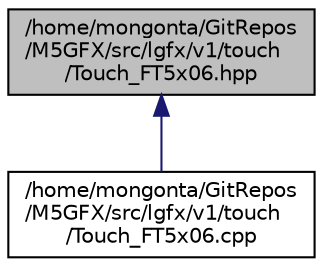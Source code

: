 digraph "/home/mongonta/GitRepos/M5GFX/src/lgfx/v1/touch/Touch_FT5x06.hpp"
{
 // LATEX_PDF_SIZE
  edge [fontname="Helvetica",fontsize="10",labelfontname="Helvetica",labelfontsize="10"];
  node [fontname="Helvetica",fontsize="10",shape=record];
  Node1 [label="/home/mongonta/GitRepos\l/M5GFX/src/lgfx/v1/touch\l/Touch_FT5x06.hpp",height=0.2,width=0.4,color="black", fillcolor="grey75", style="filled", fontcolor="black",tooltip=" "];
  Node1 -> Node2 [dir="back",color="midnightblue",fontsize="10",style="solid",fontname="Helvetica"];
  Node2 [label="/home/mongonta/GitRepos\l/M5GFX/src/lgfx/v1/touch\l/Touch_FT5x06.cpp",height=0.2,width=0.4,color="black", fillcolor="white", style="filled",URL="$Touch__FT5x06_8cpp.html",tooltip=" "];
}
